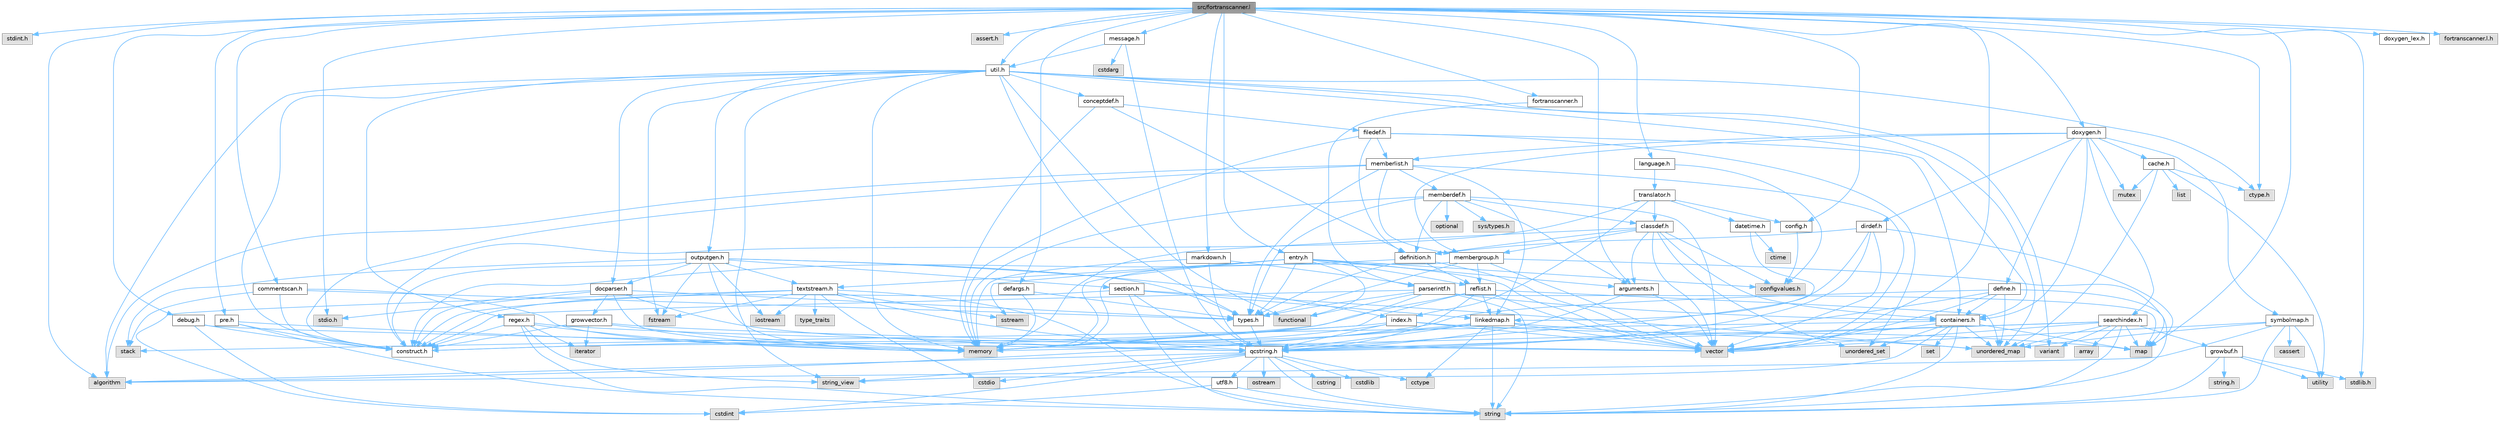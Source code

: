 digraph "src/fortranscanner.l"
{
 // INTERACTIVE_SVG=YES
 // LATEX_PDF_SIZE
  bgcolor="transparent";
  edge [fontname=Helvetica,fontsize=10,labelfontname=Helvetica,labelfontsize=10];
  node [fontname=Helvetica,fontsize=10,shape=box,height=0.2,width=0.4];
  Node1 [id="Node000001",label="src/fortranscanner.l",height=0.2,width=0.4,color="gray40", fillcolor="grey60", style="filled", fontcolor="black",tooltip=" "];
  Node1 -> Node2 [id="edge1_Node000001_Node000002",color="steelblue1",style="solid",tooltip=" "];
  Node2 [id="Node000002",label="stdint.h",height=0.2,width=0.4,color="grey60", fillcolor="#E0E0E0", style="filled",tooltip=" "];
  Node1 -> Node3 [id="edge2_Node000001_Node000003",color="steelblue1",style="solid",tooltip=" "];
  Node3 [id="Node000003",label="map",height=0.2,width=0.4,color="grey60", fillcolor="#E0E0E0", style="filled",tooltip=" "];
  Node1 -> Node4 [id="edge3_Node000001_Node000004",color="steelblue1",style="solid",tooltip=" "];
  Node4 [id="Node000004",label="vector",height=0.2,width=0.4,color="grey60", fillcolor="#E0E0E0", style="filled",tooltip=" "];
  Node1 -> Node5 [id="edge4_Node000001_Node000005",color="steelblue1",style="solid",tooltip=" "];
  Node5 [id="Node000005",label="algorithm",height=0.2,width=0.4,color="grey60", fillcolor="#E0E0E0", style="filled",tooltip=" "];
  Node1 -> Node6 [id="edge5_Node000001_Node000006",color="steelblue1",style="solid",tooltip=" "];
  Node6 [id="Node000006",label="stdio.h",height=0.2,width=0.4,color="grey60", fillcolor="#E0E0E0", style="filled",tooltip=" "];
  Node1 -> Node7 [id="edge6_Node000001_Node000007",color="steelblue1",style="solid",tooltip=" "];
  Node7 [id="Node000007",label="stdlib.h",height=0.2,width=0.4,color="grey60", fillcolor="#E0E0E0", style="filled",tooltip=" "];
  Node1 -> Node8 [id="edge7_Node000001_Node000008",color="steelblue1",style="solid",tooltip=" "];
  Node8 [id="Node000008",label="assert.h",height=0.2,width=0.4,color="grey60", fillcolor="#E0E0E0", style="filled",tooltip=" "];
  Node1 -> Node9 [id="edge8_Node000001_Node000009",color="steelblue1",style="solid",tooltip=" "];
  Node9 [id="Node000009",label="ctype.h",height=0.2,width=0.4,color="grey60", fillcolor="#E0E0E0", style="filled",tooltip=" "];
  Node1 -> Node10 [id="edge9_Node000001_Node000010",color="steelblue1",style="solid",tooltip=" "];
  Node10 [id="Node000010",label="fortranscanner.h",height=0.2,width=0.4,color="grey40", fillcolor="white", style="filled",URL="$d9/d7b/fortranscanner_8h.html",tooltip=" "];
  Node10 -> Node11 [id="edge10_Node000010_Node000011",color="steelblue1",style="solid",tooltip=" "];
  Node11 [id="Node000011",label="parserintf.h",height=0.2,width=0.4,color="grey40", fillcolor="white", style="filled",URL="$da/d55/parserintf_8h.html",tooltip=" "];
  Node11 -> Node12 [id="edge11_Node000011_Node000012",color="steelblue1",style="solid",tooltip=" "];
  Node12 [id="Node000012",label="functional",height=0.2,width=0.4,color="grey60", fillcolor="#E0E0E0", style="filled",tooltip=" "];
  Node11 -> Node13 [id="edge12_Node000011_Node000013",color="steelblue1",style="solid",tooltip=" "];
  Node13 [id="Node000013",label="memory",height=0.2,width=0.4,color="grey60", fillcolor="#E0E0E0", style="filled",tooltip=" "];
  Node11 -> Node3 [id="edge13_Node000011_Node000003",color="steelblue1",style="solid",tooltip=" "];
  Node11 -> Node14 [id="edge14_Node000011_Node000014",color="steelblue1",style="solid",tooltip=" "];
  Node14 [id="Node000014",label="string",height=0.2,width=0.4,color="grey60", fillcolor="#E0E0E0", style="filled",tooltip=" "];
  Node11 -> Node15 [id="edge15_Node000011_Node000015",color="steelblue1",style="solid",tooltip=" "];
  Node15 [id="Node000015",label="types.h",height=0.2,width=0.4,color="grey40", fillcolor="white", style="filled",URL="$d9/d49/types_8h.html",tooltip="This file contains a number of basic enums and types."];
  Node15 -> Node16 [id="edge16_Node000015_Node000016",color="steelblue1",style="solid",tooltip=" "];
  Node16 [id="Node000016",label="qcstring.h",height=0.2,width=0.4,color="grey40", fillcolor="white", style="filled",URL="$d7/d5c/qcstring_8h.html",tooltip=" "];
  Node16 -> Node14 [id="edge17_Node000016_Node000014",color="steelblue1",style="solid",tooltip=" "];
  Node16 -> Node17 [id="edge18_Node000016_Node000017",color="steelblue1",style="solid",tooltip=" "];
  Node17 [id="Node000017",label="string_view",height=0.2,width=0.4,color="grey60", fillcolor="#E0E0E0", style="filled",tooltip=" "];
  Node16 -> Node5 [id="edge19_Node000016_Node000005",color="steelblue1",style="solid",tooltip=" "];
  Node16 -> Node18 [id="edge20_Node000016_Node000018",color="steelblue1",style="solid",tooltip=" "];
  Node18 [id="Node000018",label="cctype",height=0.2,width=0.4,color="grey60", fillcolor="#E0E0E0", style="filled",tooltip=" "];
  Node16 -> Node19 [id="edge21_Node000016_Node000019",color="steelblue1",style="solid",tooltip=" "];
  Node19 [id="Node000019",label="cstring",height=0.2,width=0.4,color="grey60", fillcolor="#E0E0E0", style="filled",tooltip=" "];
  Node16 -> Node20 [id="edge22_Node000016_Node000020",color="steelblue1",style="solid",tooltip=" "];
  Node20 [id="Node000020",label="cstdio",height=0.2,width=0.4,color="grey60", fillcolor="#E0E0E0", style="filled",tooltip=" "];
  Node16 -> Node21 [id="edge23_Node000016_Node000021",color="steelblue1",style="solid",tooltip=" "];
  Node21 [id="Node000021",label="cstdlib",height=0.2,width=0.4,color="grey60", fillcolor="#E0E0E0", style="filled",tooltip=" "];
  Node16 -> Node22 [id="edge24_Node000016_Node000022",color="steelblue1",style="solid",tooltip=" "];
  Node22 [id="Node000022",label="cstdint",height=0.2,width=0.4,color="grey60", fillcolor="#E0E0E0", style="filled",tooltip=" "];
  Node16 -> Node23 [id="edge25_Node000016_Node000023",color="steelblue1",style="solid",tooltip=" "];
  Node23 [id="Node000023",label="ostream",height=0.2,width=0.4,color="grey60", fillcolor="#E0E0E0", style="filled",tooltip=" "];
  Node16 -> Node24 [id="edge26_Node000016_Node000024",color="steelblue1",style="solid",tooltip=" "];
  Node24 [id="Node000024",label="utf8.h",height=0.2,width=0.4,color="grey40", fillcolor="white", style="filled",URL="$db/d7c/utf8_8h.html",tooltip="Various UTF8 related helper functions."];
  Node24 -> Node22 [id="edge27_Node000024_Node000022",color="steelblue1",style="solid",tooltip=" "];
  Node24 -> Node14 [id="edge28_Node000024_Node000014",color="steelblue1",style="solid",tooltip=" "];
  Node11 -> Node25 [id="edge29_Node000011_Node000025",color="steelblue1",style="solid",tooltip=" "];
  Node25 [id="Node000025",label="containers.h",height=0.2,width=0.4,color="grey40", fillcolor="white", style="filled",URL="$d5/d75/containers_8h.html",tooltip=" "];
  Node25 -> Node4 [id="edge30_Node000025_Node000004",color="steelblue1",style="solid",tooltip=" "];
  Node25 -> Node14 [id="edge31_Node000025_Node000014",color="steelblue1",style="solid",tooltip=" "];
  Node25 -> Node17 [id="edge32_Node000025_Node000017",color="steelblue1",style="solid",tooltip=" "];
  Node25 -> Node26 [id="edge33_Node000025_Node000026",color="steelblue1",style="solid",tooltip=" "];
  Node26 [id="Node000026",label="set",height=0.2,width=0.4,color="grey60", fillcolor="#E0E0E0", style="filled",tooltip=" "];
  Node25 -> Node3 [id="edge34_Node000025_Node000003",color="steelblue1",style="solid",tooltip=" "];
  Node25 -> Node27 [id="edge35_Node000025_Node000027",color="steelblue1",style="solid",tooltip=" "];
  Node27 [id="Node000027",label="unordered_set",height=0.2,width=0.4,color="grey60", fillcolor="#E0E0E0", style="filled",tooltip=" "];
  Node25 -> Node28 [id="edge36_Node000025_Node000028",color="steelblue1",style="solid",tooltip=" "];
  Node28 [id="Node000028",label="unordered_map",height=0.2,width=0.4,color="grey60", fillcolor="#E0E0E0", style="filled",tooltip=" "];
  Node25 -> Node29 [id="edge37_Node000025_Node000029",color="steelblue1",style="solid",tooltip=" "];
  Node29 [id="Node000029",label="stack",height=0.2,width=0.4,color="grey60", fillcolor="#E0E0E0", style="filled",tooltip=" "];
  Node11 -> Node30 [id="edge38_Node000011_Node000030",color="steelblue1",style="solid",tooltip=" "];
  Node30 [id="Node000030",label="construct.h",height=0.2,width=0.4,color="grey40", fillcolor="white", style="filled",URL="$d7/dfc/construct_8h.html",tooltip=" "];
  Node1 -> Node31 [id="edge39_Node000001_Node000031",color="steelblue1",style="solid",tooltip=" "];
  Node31 [id="Node000031",label="entry.h",height=0.2,width=0.4,color="grey40", fillcolor="white", style="filled",URL="$d1/dc6/entry_8h.html",tooltip=" "];
  Node31 -> Node4 [id="edge40_Node000031_Node000004",color="steelblue1",style="solid",tooltip=" "];
  Node31 -> Node13 [id="edge41_Node000031_Node000013",color="steelblue1",style="solid",tooltip=" "];
  Node31 -> Node32 [id="edge42_Node000031_Node000032",color="steelblue1",style="solid",tooltip=" "];
  Node32 [id="Node000032",label="sstream",height=0.2,width=0.4,color="grey60", fillcolor="#E0E0E0", style="filled",tooltip=" "];
  Node31 -> Node12 [id="edge43_Node000031_Node000012",color="steelblue1",style="solid",tooltip=" "];
  Node31 -> Node15 [id="edge44_Node000031_Node000015",color="steelblue1",style="solid",tooltip=" "];
  Node31 -> Node33 [id="edge45_Node000031_Node000033",color="steelblue1",style="solid",tooltip=" "];
  Node33 [id="Node000033",label="arguments.h",height=0.2,width=0.4,color="grey40", fillcolor="white", style="filled",URL="$df/d9b/arguments_8h.html",tooltip=" "];
  Node33 -> Node4 [id="edge46_Node000033_Node000004",color="steelblue1",style="solid",tooltip=" "];
  Node33 -> Node16 [id="edge47_Node000033_Node000016",color="steelblue1",style="solid",tooltip=" "];
  Node31 -> Node34 [id="edge48_Node000031_Node000034",color="steelblue1",style="solid",tooltip=" "];
  Node34 [id="Node000034",label="reflist.h",height=0.2,width=0.4,color="grey40", fillcolor="white", style="filled",URL="$d1/d02/reflist_8h.html",tooltip=" "];
  Node34 -> Node4 [id="edge49_Node000034_Node000004",color="steelblue1",style="solid",tooltip=" "];
  Node34 -> Node28 [id="edge50_Node000034_Node000028",color="steelblue1",style="solid",tooltip=" "];
  Node34 -> Node13 [id="edge51_Node000034_Node000013",color="steelblue1",style="solid",tooltip=" "];
  Node34 -> Node16 [id="edge52_Node000034_Node000016",color="steelblue1",style="solid",tooltip=" "];
  Node34 -> Node35 [id="edge53_Node000034_Node000035",color="steelblue1",style="solid",tooltip=" "];
  Node35 [id="Node000035",label="linkedmap.h",height=0.2,width=0.4,color="grey40", fillcolor="white", style="filled",URL="$da/de1/linkedmap_8h.html",tooltip=" "];
  Node35 -> Node28 [id="edge54_Node000035_Node000028",color="steelblue1",style="solid",tooltip=" "];
  Node35 -> Node4 [id="edge55_Node000035_Node000004",color="steelblue1",style="solid",tooltip=" "];
  Node35 -> Node13 [id="edge56_Node000035_Node000013",color="steelblue1",style="solid",tooltip=" "];
  Node35 -> Node14 [id="edge57_Node000035_Node000014",color="steelblue1",style="solid",tooltip=" "];
  Node35 -> Node5 [id="edge58_Node000035_Node000005",color="steelblue1",style="solid",tooltip=" "];
  Node35 -> Node18 [id="edge59_Node000035_Node000018",color="steelblue1",style="solid",tooltip=" "];
  Node35 -> Node16 [id="edge60_Node000035_Node000016",color="steelblue1",style="solid",tooltip=" "];
  Node34 -> Node30 [id="edge61_Node000034_Node000030",color="steelblue1",style="solid",tooltip=" "];
  Node31 -> Node36 [id="edge62_Node000031_Node000036",color="steelblue1",style="solid",tooltip=" "];
  Node36 [id="Node000036",label="textstream.h",height=0.2,width=0.4,color="grey40", fillcolor="white", style="filled",URL="$d4/d7d/textstream_8h.html",tooltip=" "];
  Node36 -> Node14 [id="edge63_Node000036_Node000014",color="steelblue1",style="solid",tooltip=" "];
  Node36 -> Node37 [id="edge64_Node000036_Node000037",color="steelblue1",style="solid",tooltip=" "];
  Node37 [id="Node000037",label="iostream",height=0.2,width=0.4,color="grey60", fillcolor="#E0E0E0", style="filled",tooltip=" "];
  Node36 -> Node32 [id="edge65_Node000036_Node000032",color="steelblue1",style="solid",tooltip=" "];
  Node36 -> Node22 [id="edge66_Node000036_Node000022",color="steelblue1",style="solid",tooltip=" "];
  Node36 -> Node20 [id="edge67_Node000036_Node000020",color="steelblue1",style="solid",tooltip=" "];
  Node36 -> Node38 [id="edge68_Node000036_Node000038",color="steelblue1",style="solid",tooltip=" "];
  Node38 [id="Node000038",label="fstream",height=0.2,width=0.4,color="grey60", fillcolor="#E0E0E0", style="filled",tooltip=" "];
  Node36 -> Node39 [id="edge69_Node000036_Node000039",color="steelblue1",style="solid",tooltip=" "];
  Node39 [id="Node000039",label="type_traits",height=0.2,width=0.4,color="grey60", fillcolor="#E0E0E0", style="filled",tooltip=" "];
  Node36 -> Node16 [id="edge70_Node000036_Node000016",color="steelblue1",style="solid",tooltip=" "];
  Node36 -> Node30 [id="edge71_Node000036_Node000030",color="steelblue1",style="solid",tooltip=" "];
  Node31 -> Node40 [id="edge72_Node000031_Node000040",color="steelblue1",style="solid",tooltip=" "];
  Node40 [id="Node000040",label="configvalues.h",height=0.2,width=0.4,color="grey60", fillcolor="#E0E0E0", style="filled",tooltip=" "];
  Node1 -> Node41 [id="edge73_Node000001_Node000041",color="steelblue1",style="solid",tooltip=" "];
  Node41 [id="Node000041",label="message.h",height=0.2,width=0.4,color="grey40", fillcolor="white", style="filled",URL="$d2/d0d/message_8h.html",tooltip=" "];
  Node41 -> Node42 [id="edge74_Node000041_Node000042",color="steelblue1",style="solid",tooltip=" "];
  Node42 [id="Node000042",label="cstdarg",height=0.2,width=0.4,color="grey60", fillcolor="#E0E0E0", style="filled",tooltip=" "];
  Node41 -> Node16 [id="edge75_Node000041_Node000016",color="steelblue1",style="solid",tooltip=" "];
  Node41 -> Node43 [id="edge76_Node000041_Node000043",color="steelblue1",style="solid",tooltip=" "];
  Node43 [id="Node000043",label="util.h",height=0.2,width=0.4,color="grey40", fillcolor="white", style="filled",URL="$d8/d3c/util_8h.html",tooltip="A bunch of utility functions."];
  Node43 -> Node13 [id="edge77_Node000043_Node000013",color="steelblue1",style="solid",tooltip=" "];
  Node43 -> Node28 [id="edge78_Node000043_Node000028",color="steelblue1",style="solid",tooltip=" "];
  Node43 -> Node5 [id="edge79_Node000043_Node000005",color="steelblue1",style="solid",tooltip=" "];
  Node43 -> Node12 [id="edge80_Node000043_Node000012",color="steelblue1",style="solid",tooltip=" "];
  Node43 -> Node38 [id="edge81_Node000043_Node000038",color="steelblue1",style="solid",tooltip=" "];
  Node43 -> Node44 [id="edge82_Node000043_Node000044",color="steelblue1",style="solid",tooltip=" "];
  Node44 [id="Node000044",label="variant",height=0.2,width=0.4,color="grey60", fillcolor="#E0E0E0", style="filled",tooltip=" "];
  Node43 -> Node17 [id="edge83_Node000043_Node000017",color="steelblue1",style="solid",tooltip=" "];
  Node43 -> Node9 [id="edge84_Node000043_Node000009",color="steelblue1",style="solid",tooltip=" "];
  Node43 -> Node15 [id="edge85_Node000043_Node000015",color="steelblue1",style="solid",tooltip=" "];
  Node43 -> Node45 [id="edge86_Node000043_Node000045",color="steelblue1",style="solid",tooltip=" "];
  Node45 [id="Node000045",label="docparser.h",height=0.2,width=0.4,color="grey40", fillcolor="white", style="filled",URL="$de/d9c/docparser_8h.html",tooltip=" "];
  Node45 -> Node6 [id="edge87_Node000045_Node000006",color="steelblue1",style="solid",tooltip=" "];
  Node45 -> Node13 [id="edge88_Node000045_Node000013",color="steelblue1",style="solid",tooltip=" "];
  Node45 -> Node16 [id="edge89_Node000045_Node000016",color="steelblue1",style="solid",tooltip=" "];
  Node45 -> Node46 [id="edge90_Node000045_Node000046",color="steelblue1",style="solid",tooltip=" "];
  Node46 [id="Node000046",label="growvector.h",height=0.2,width=0.4,color="grey40", fillcolor="white", style="filled",URL="$d7/d50/growvector_8h.html",tooltip=" "];
  Node46 -> Node4 [id="edge91_Node000046_Node000004",color="steelblue1",style="solid",tooltip=" "];
  Node46 -> Node13 [id="edge92_Node000046_Node000013",color="steelblue1",style="solid",tooltip=" "];
  Node46 -> Node47 [id="edge93_Node000046_Node000047",color="steelblue1",style="solid",tooltip=" "];
  Node47 [id="Node000047",label="iterator",height=0.2,width=0.4,color="grey60", fillcolor="#E0E0E0", style="filled",tooltip=" "];
  Node46 -> Node30 [id="edge94_Node000046_Node000030",color="steelblue1",style="solid",tooltip=" "];
  Node45 -> Node30 [id="edge95_Node000045_Node000030",color="steelblue1",style="solid",tooltip=" "];
  Node45 -> Node15 [id="edge96_Node000045_Node000015",color="steelblue1",style="solid",tooltip=" "];
  Node43 -> Node25 [id="edge97_Node000043_Node000025",color="steelblue1",style="solid",tooltip=" "];
  Node43 -> Node48 [id="edge98_Node000043_Node000048",color="steelblue1",style="solid",tooltip=" "];
  Node48 [id="Node000048",label="outputgen.h",height=0.2,width=0.4,color="grey40", fillcolor="white", style="filled",URL="$df/d06/outputgen_8h.html",tooltip=" "];
  Node48 -> Node13 [id="edge99_Node000048_Node000013",color="steelblue1",style="solid",tooltip=" "];
  Node48 -> Node29 [id="edge100_Node000048_Node000029",color="steelblue1",style="solid",tooltip=" "];
  Node48 -> Node37 [id="edge101_Node000048_Node000037",color="steelblue1",style="solid",tooltip=" "];
  Node48 -> Node38 [id="edge102_Node000048_Node000038",color="steelblue1",style="solid",tooltip=" "];
  Node48 -> Node15 [id="edge103_Node000048_Node000015",color="steelblue1",style="solid",tooltip=" "];
  Node48 -> Node49 [id="edge104_Node000048_Node000049",color="steelblue1",style="solid",tooltip=" "];
  Node49 [id="Node000049",label="index.h",height=0.2,width=0.4,color="grey40", fillcolor="white", style="filled",URL="$d1/db5/index_8h.html",tooltip=" "];
  Node49 -> Node13 [id="edge105_Node000049_Node000013",color="steelblue1",style="solid",tooltip=" "];
  Node49 -> Node4 [id="edge106_Node000049_Node000004",color="steelblue1",style="solid",tooltip=" "];
  Node49 -> Node3 [id="edge107_Node000049_Node000003",color="steelblue1",style="solid",tooltip=" "];
  Node49 -> Node16 [id="edge108_Node000049_Node000016",color="steelblue1",style="solid",tooltip=" "];
  Node49 -> Node30 [id="edge109_Node000049_Node000030",color="steelblue1",style="solid",tooltip=" "];
  Node48 -> Node50 [id="edge110_Node000048_Node000050",color="steelblue1",style="solid",tooltip=" "];
  Node50 [id="Node000050",label="section.h",height=0.2,width=0.4,color="grey40", fillcolor="white", style="filled",URL="$d1/d2a/section_8h.html",tooltip=" "];
  Node50 -> Node14 [id="edge111_Node000050_Node000014",color="steelblue1",style="solid",tooltip=" "];
  Node50 -> Node28 [id="edge112_Node000050_Node000028",color="steelblue1",style="solid",tooltip=" "];
  Node50 -> Node16 [id="edge113_Node000050_Node000016",color="steelblue1",style="solid",tooltip=" "];
  Node50 -> Node35 [id="edge114_Node000050_Node000035",color="steelblue1",style="solid",tooltip=" "];
  Node50 -> Node30 [id="edge115_Node000050_Node000030",color="steelblue1",style="solid",tooltip=" "];
  Node48 -> Node36 [id="edge116_Node000048_Node000036",color="steelblue1",style="solid",tooltip=" "];
  Node48 -> Node45 [id="edge117_Node000048_Node000045",color="steelblue1",style="solid",tooltip=" "];
  Node48 -> Node30 [id="edge118_Node000048_Node000030",color="steelblue1",style="solid",tooltip=" "];
  Node43 -> Node51 [id="edge119_Node000043_Node000051",color="steelblue1",style="solid",tooltip=" "];
  Node51 [id="Node000051",label="regex.h",height=0.2,width=0.4,color="grey40", fillcolor="white", style="filled",URL="$d1/d21/regex_8h.html",tooltip=" "];
  Node51 -> Node13 [id="edge120_Node000051_Node000013",color="steelblue1",style="solid",tooltip=" "];
  Node51 -> Node14 [id="edge121_Node000051_Node000014",color="steelblue1",style="solid",tooltip=" "];
  Node51 -> Node17 [id="edge122_Node000051_Node000017",color="steelblue1",style="solid",tooltip=" "];
  Node51 -> Node4 [id="edge123_Node000051_Node000004",color="steelblue1",style="solid",tooltip=" "];
  Node51 -> Node47 [id="edge124_Node000051_Node000047",color="steelblue1",style="solid",tooltip=" "];
  Node51 -> Node30 [id="edge125_Node000051_Node000030",color="steelblue1",style="solid",tooltip=" "];
  Node43 -> Node52 [id="edge126_Node000043_Node000052",color="steelblue1",style="solid",tooltip=" "];
  Node52 [id="Node000052",label="conceptdef.h",height=0.2,width=0.4,color="grey40", fillcolor="white", style="filled",URL="$da/df1/conceptdef_8h.html",tooltip=" "];
  Node52 -> Node13 [id="edge127_Node000052_Node000013",color="steelblue1",style="solid",tooltip=" "];
  Node52 -> Node53 [id="edge128_Node000052_Node000053",color="steelblue1",style="solid",tooltip=" "];
  Node53 [id="Node000053",label="definition.h",height=0.2,width=0.4,color="grey40", fillcolor="white", style="filled",URL="$df/da1/definition_8h.html",tooltip=" "];
  Node53 -> Node4 [id="edge129_Node000053_Node000004",color="steelblue1",style="solid",tooltip=" "];
  Node53 -> Node15 [id="edge130_Node000053_Node000015",color="steelblue1",style="solid",tooltip=" "];
  Node53 -> Node34 [id="edge131_Node000053_Node000034",color="steelblue1",style="solid",tooltip=" "];
  Node53 -> Node30 [id="edge132_Node000053_Node000030",color="steelblue1",style="solid",tooltip=" "];
  Node52 -> Node54 [id="edge133_Node000052_Node000054",color="steelblue1",style="solid",tooltip=" "];
  Node54 [id="Node000054",label="filedef.h",height=0.2,width=0.4,color="grey40", fillcolor="white", style="filled",URL="$d4/d3a/filedef_8h.html",tooltip=" "];
  Node54 -> Node13 [id="edge134_Node000054_Node000013",color="steelblue1",style="solid",tooltip=" "];
  Node54 -> Node27 [id="edge135_Node000054_Node000027",color="steelblue1",style="solid",tooltip=" "];
  Node54 -> Node53 [id="edge136_Node000054_Node000053",color="steelblue1",style="solid",tooltip=" "];
  Node54 -> Node55 [id="edge137_Node000054_Node000055",color="steelblue1",style="solid",tooltip=" "];
  Node55 [id="Node000055",label="memberlist.h",height=0.2,width=0.4,color="grey40", fillcolor="white", style="filled",URL="$dd/d78/memberlist_8h.html",tooltip=" "];
  Node55 -> Node4 [id="edge138_Node000055_Node000004",color="steelblue1",style="solid",tooltip=" "];
  Node55 -> Node5 [id="edge139_Node000055_Node000005",color="steelblue1",style="solid",tooltip=" "];
  Node55 -> Node56 [id="edge140_Node000055_Node000056",color="steelblue1",style="solid",tooltip=" "];
  Node56 [id="Node000056",label="memberdef.h",height=0.2,width=0.4,color="grey40", fillcolor="white", style="filled",URL="$d4/d46/memberdef_8h.html",tooltip=" "];
  Node56 -> Node4 [id="edge141_Node000056_Node000004",color="steelblue1",style="solid",tooltip=" "];
  Node56 -> Node13 [id="edge142_Node000056_Node000013",color="steelblue1",style="solid",tooltip=" "];
  Node56 -> Node57 [id="edge143_Node000056_Node000057",color="steelblue1",style="solid",tooltip=" "];
  Node57 [id="Node000057",label="optional",height=0.2,width=0.4,color="grey60", fillcolor="#E0E0E0", style="filled",tooltip=" "];
  Node56 -> Node58 [id="edge144_Node000056_Node000058",color="steelblue1",style="solid",tooltip=" "];
  Node58 [id="Node000058",label="sys/types.h",height=0.2,width=0.4,color="grey60", fillcolor="#E0E0E0", style="filled",tooltip=" "];
  Node56 -> Node15 [id="edge145_Node000056_Node000015",color="steelblue1",style="solid",tooltip=" "];
  Node56 -> Node53 [id="edge146_Node000056_Node000053",color="steelblue1",style="solid",tooltip=" "];
  Node56 -> Node33 [id="edge147_Node000056_Node000033",color="steelblue1",style="solid",tooltip=" "];
  Node56 -> Node59 [id="edge148_Node000056_Node000059",color="steelblue1",style="solid",tooltip=" "];
  Node59 [id="Node000059",label="classdef.h",height=0.2,width=0.4,color="grey40", fillcolor="white", style="filled",URL="$d1/da6/classdef_8h.html",tooltip=" "];
  Node59 -> Node13 [id="edge149_Node000059_Node000013",color="steelblue1",style="solid",tooltip=" "];
  Node59 -> Node4 [id="edge150_Node000059_Node000004",color="steelblue1",style="solid",tooltip=" "];
  Node59 -> Node27 [id="edge151_Node000059_Node000027",color="steelblue1",style="solid",tooltip=" "];
  Node59 -> Node25 [id="edge152_Node000059_Node000025",color="steelblue1",style="solid",tooltip=" "];
  Node59 -> Node53 [id="edge153_Node000059_Node000053",color="steelblue1",style="solid",tooltip=" "];
  Node59 -> Node33 [id="edge154_Node000059_Node000033",color="steelblue1",style="solid",tooltip=" "];
  Node59 -> Node60 [id="edge155_Node000059_Node000060",color="steelblue1",style="solid",tooltip=" "];
  Node60 [id="Node000060",label="membergroup.h",height=0.2,width=0.4,color="grey40", fillcolor="white", style="filled",URL="$d9/d11/membergroup_8h.html",tooltip=" "];
  Node60 -> Node4 [id="edge156_Node000060_Node000004",color="steelblue1",style="solid",tooltip=" "];
  Node60 -> Node3 [id="edge157_Node000060_Node000003",color="steelblue1",style="solid",tooltip=" "];
  Node60 -> Node13 [id="edge158_Node000060_Node000013",color="steelblue1",style="solid",tooltip=" "];
  Node60 -> Node15 [id="edge159_Node000060_Node000015",color="steelblue1",style="solid",tooltip=" "];
  Node60 -> Node34 [id="edge160_Node000060_Node000034",color="steelblue1",style="solid",tooltip=" "];
  Node59 -> Node40 [id="edge161_Node000059_Node000040",color="steelblue1",style="solid",tooltip=" "];
  Node55 -> Node35 [id="edge162_Node000055_Node000035",color="steelblue1",style="solid",tooltip=" "];
  Node55 -> Node15 [id="edge163_Node000055_Node000015",color="steelblue1",style="solid",tooltip=" "];
  Node55 -> Node60 [id="edge164_Node000055_Node000060",color="steelblue1",style="solid",tooltip=" "];
  Node55 -> Node30 [id="edge165_Node000055_Node000030",color="steelblue1",style="solid",tooltip=" "];
  Node54 -> Node25 [id="edge166_Node000054_Node000025",color="steelblue1",style="solid",tooltip=" "];
  Node43 -> Node30 [id="edge167_Node000043_Node000030",color="steelblue1",style="solid",tooltip=" "];
  Node1 -> Node61 [id="edge168_Node000001_Node000061",color="steelblue1",style="solid",tooltip=" "];
  Node61 [id="Node000061",label="config.h",height=0.2,width=0.4,color="grey40", fillcolor="white", style="filled",URL="$db/d16/config_8h.html",tooltip=" "];
  Node61 -> Node40 [id="edge169_Node000061_Node000040",color="steelblue1",style="solid",tooltip=" "];
  Node1 -> Node62 [id="edge170_Node000001_Node000062",color="steelblue1",style="solid",tooltip=" "];
  Node62 [id="Node000062",label="doxygen.h",height=0.2,width=0.4,color="grey40", fillcolor="white", style="filled",URL="$d1/da1/doxygen_8h.html",tooltip=" "];
  Node62 -> Node63 [id="edge171_Node000062_Node000063",color="steelblue1",style="solid",tooltip=" "];
  Node63 [id="Node000063",label="mutex",height=0.2,width=0.4,color="grey60", fillcolor="#E0E0E0", style="filled",tooltip=" "];
  Node62 -> Node25 [id="edge172_Node000062_Node000025",color="steelblue1",style="solid",tooltip=" "];
  Node62 -> Node60 [id="edge173_Node000062_Node000060",color="steelblue1",style="solid",tooltip=" "];
  Node62 -> Node64 [id="edge174_Node000062_Node000064",color="steelblue1",style="solid",tooltip=" "];
  Node64 [id="Node000064",label="dirdef.h",height=0.2,width=0.4,color="grey40", fillcolor="white", style="filled",URL="$d6/d15/dirdef_8h.html",tooltip=" "];
  Node64 -> Node4 [id="edge175_Node000064_Node000004",color="steelblue1",style="solid",tooltip=" "];
  Node64 -> Node3 [id="edge176_Node000064_Node000003",color="steelblue1",style="solid",tooltip=" "];
  Node64 -> Node16 [id="edge177_Node000064_Node000016",color="steelblue1",style="solid",tooltip=" "];
  Node64 -> Node35 [id="edge178_Node000064_Node000035",color="steelblue1",style="solid",tooltip=" "];
  Node64 -> Node53 [id="edge179_Node000064_Node000053",color="steelblue1",style="solid",tooltip=" "];
  Node62 -> Node55 [id="edge180_Node000062_Node000055",color="steelblue1",style="solid",tooltip=" "];
  Node62 -> Node65 [id="edge181_Node000062_Node000065",color="steelblue1",style="solid",tooltip=" "];
  Node65 [id="Node000065",label="define.h",height=0.2,width=0.4,color="grey40", fillcolor="white", style="filled",URL="$df/d67/define_8h.html",tooltip=" "];
  Node65 -> Node4 [id="edge182_Node000065_Node000004",color="steelblue1",style="solid",tooltip=" "];
  Node65 -> Node13 [id="edge183_Node000065_Node000013",color="steelblue1",style="solid",tooltip=" "];
  Node65 -> Node14 [id="edge184_Node000065_Node000014",color="steelblue1",style="solid",tooltip=" "];
  Node65 -> Node28 [id="edge185_Node000065_Node000028",color="steelblue1",style="solid",tooltip=" "];
  Node65 -> Node16 [id="edge186_Node000065_Node000016",color="steelblue1",style="solid",tooltip=" "];
  Node65 -> Node25 [id="edge187_Node000065_Node000025",color="steelblue1",style="solid",tooltip=" "];
  Node62 -> Node66 [id="edge188_Node000062_Node000066",color="steelblue1",style="solid",tooltip=" "];
  Node66 [id="Node000066",label="cache.h",height=0.2,width=0.4,color="grey40", fillcolor="white", style="filled",URL="$d3/d26/cache_8h.html",tooltip=" "];
  Node66 -> Node67 [id="edge189_Node000066_Node000067",color="steelblue1",style="solid",tooltip=" "];
  Node67 [id="Node000067",label="list",height=0.2,width=0.4,color="grey60", fillcolor="#E0E0E0", style="filled",tooltip=" "];
  Node66 -> Node28 [id="edge190_Node000066_Node000028",color="steelblue1",style="solid",tooltip=" "];
  Node66 -> Node63 [id="edge191_Node000066_Node000063",color="steelblue1",style="solid",tooltip=" "];
  Node66 -> Node68 [id="edge192_Node000066_Node000068",color="steelblue1",style="solid",tooltip=" "];
  Node68 [id="Node000068",label="utility",height=0.2,width=0.4,color="grey60", fillcolor="#E0E0E0", style="filled",tooltip=" "];
  Node66 -> Node9 [id="edge193_Node000066_Node000009",color="steelblue1",style="solid",tooltip=" "];
  Node62 -> Node69 [id="edge194_Node000062_Node000069",color="steelblue1",style="solid",tooltip=" "];
  Node69 [id="Node000069",label="symbolmap.h",height=0.2,width=0.4,color="grey40", fillcolor="white", style="filled",URL="$d7/ddd/symbolmap_8h.html",tooltip=" "];
  Node69 -> Node5 [id="edge195_Node000069_Node000005",color="steelblue1",style="solid",tooltip=" "];
  Node69 -> Node28 [id="edge196_Node000069_Node000028",color="steelblue1",style="solid",tooltip=" "];
  Node69 -> Node4 [id="edge197_Node000069_Node000004",color="steelblue1",style="solid",tooltip=" "];
  Node69 -> Node14 [id="edge198_Node000069_Node000014",color="steelblue1",style="solid",tooltip=" "];
  Node69 -> Node68 [id="edge199_Node000069_Node000068",color="steelblue1",style="solid",tooltip=" "];
  Node69 -> Node70 [id="edge200_Node000069_Node000070",color="steelblue1",style="solid",tooltip=" "];
  Node70 [id="Node000070",label="cassert",height=0.2,width=0.4,color="grey60", fillcolor="#E0E0E0", style="filled",tooltip=" "];
  Node62 -> Node71 [id="edge201_Node000062_Node000071",color="steelblue1",style="solid",tooltip=" "];
  Node71 [id="Node000071",label="searchindex.h",height=0.2,width=0.4,color="grey40", fillcolor="white", style="filled",URL="$de/d07/searchindex_8h.html",tooltip="Web server based search engine."];
  Node71 -> Node13 [id="edge202_Node000071_Node000013",color="steelblue1",style="solid",tooltip=" "];
  Node71 -> Node4 [id="edge203_Node000071_Node000004",color="steelblue1",style="solid",tooltip=" "];
  Node71 -> Node3 [id="edge204_Node000071_Node000003",color="steelblue1",style="solid",tooltip=" "];
  Node71 -> Node28 [id="edge205_Node000071_Node000028",color="steelblue1",style="solid",tooltip=" "];
  Node71 -> Node14 [id="edge206_Node000071_Node000014",color="steelblue1",style="solid",tooltip=" "];
  Node71 -> Node72 [id="edge207_Node000071_Node000072",color="steelblue1",style="solid",tooltip=" "];
  Node72 [id="Node000072",label="array",height=0.2,width=0.4,color="grey60", fillcolor="#E0E0E0", style="filled",tooltip=" "];
  Node71 -> Node44 [id="edge208_Node000071_Node000044",color="steelblue1",style="solid",tooltip=" "];
  Node71 -> Node16 [id="edge209_Node000071_Node000016",color="steelblue1",style="solid",tooltip=" "];
  Node71 -> Node73 [id="edge210_Node000071_Node000073",color="steelblue1",style="solid",tooltip=" "];
  Node73 [id="Node000073",label="growbuf.h",height=0.2,width=0.4,color="grey40", fillcolor="white", style="filled",URL="$dd/d72/growbuf_8h.html",tooltip=" "];
  Node73 -> Node68 [id="edge211_Node000073_Node000068",color="steelblue1",style="solid",tooltip=" "];
  Node73 -> Node7 [id="edge212_Node000073_Node000007",color="steelblue1",style="solid",tooltip=" "];
  Node73 -> Node74 [id="edge213_Node000073_Node000074",color="steelblue1",style="solid",tooltip=" "];
  Node74 [id="Node000074",label="string.h",height=0.2,width=0.4,color="grey60", fillcolor="#E0E0E0", style="filled",tooltip=" "];
  Node73 -> Node14 [id="edge214_Node000073_Node000014",color="steelblue1",style="solid",tooltip=" "];
  Node1 -> Node43 [id="edge215_Node000001_Node000043",color="steelblue1",style="solid",tooltip=" "];
  Node1 -> Node75 [id="edge216_Node000001_Node000075",color="steelblue1",style="solid",tooltip=" "];
  Node75 [id="Node000075",label="defargs.h",height=0.2,width=0.4,color="grey40", fillcolor="white", style="filled",URL="$d8/d65/defargs_8h.html",tooltip=" "];
  Node75 -> Node15 [id="edge217_Node000075_Node000015",color="steelblue1",style="solid",tooltip=" "];
  Node75 -> Node13 [id="edge218_Node000075_Node000013",color="steelblue1",style="solid",tooltip=" "];
  Node1 -> Node76 [id="edge219_Node000001_Node000076",color="steelblue1",style="solid",tooltip=" "];
  Node76 [id="Node000076",label="language.h",height=0.2,width=0.4,color="grey40", fillcolor="white", style="filled",URL="$d8/dce/language_8h.html",tooltip=" "];
  Node76 -> Node77 [id="edge220_Node000076_Node000077",color="steelblue1",style="solid",tooltip=" "];
  Node77 [id="Node000077",label="translator.h",height=0.2,width=0.4,color="grey40", fillcolor="white", style="filled",URL="$d9/df1/translator_8h.html",tooltip=" "];
  Node77 -> Node59 [id="edge221_Node000077_Node000059",color="steelblue1",style="solid",tooltip=" "];
  Node77 -> Node61 [id="edge222_Node000077_Node000061",color="steelblue1",style="solid",tooltip=" "];
  Node77 -> Node78 [id="edge223_Node000077_Node000078",color="steelblue1",style="solid",tooltip=" "];
  Node78 [id="Node000078",label="datetime.h",height=0.2,width=0.4,color="grey40", fillcolor="white", style="filled",URL="$de/d1b/datetime_8h.html",tooltip=" "];
  Node78 -> Node79 [id="edge224_Node000078_Node000079",color="steelblue1",style="solid",tooltip=" "];
  Node79 [id="Node000079",label="ctime",height=0.2,width=0.4,color="grey60", fillcolor="#E0E0E0", style="filled",tooltip=" "];
  Node78 -> Node16 [id="edge225_Node000078_Node000016",color="steelblue1",style="solid",tooltip=" "];
  Node77 -> Node49 [id="edge226_Node000077_Node000049",color="steelblue1",style="solid",tooltip=" "];
  Node77 -> Node30 [id="edge227_Node000077_Node000030",color="steelblue1",style="solid",tooltip=" "];
  Node76 -> Node40 [id="edge228_Node000076_Node000040",color="steelblue1",style="solid",tooltip=" "];
  Node1 -> Node80 [id="edge229_Node000001_Node000080",color="steelblue1",style="solid",tooltip=" "];
  Node80 [id="Node000080",label="commentscan.h",height=0.2,width=0.4,color="grey40", fillcolor="white", style="filled",URL="$db/d0d/commentscan_8h.html",tooltip="Interface for the comment block scanner."];
  Node80 -> Node13 [id="edge230_Node000080_Node000013",color="steelblue1",style="solid",tooltip=" "];
  Node80 -> Node29 [id="edge231_Node000080_Node000029",color="steelblue1",style="solid",tooltip=" "];
  Node80 -> Node15 [id="edge232_Node000080_Node000015",color="steelblue1",style="solid",tooltip=" "];
  Node80 -> Node30 [id="edge233_Node000080_Node000030",color="steelblue1",style="solid",tooltip=" "];
  Node1 -> Node81 [id="edge234_Node000001_Node000081",color="steelblue1",style="solid",tooltip=" "];
  Node81 [id="Node000081",label="pre.h",height=0.2,width=0.4,color="grey40", fillcolor="white", style="filled",URL="$d3/dbd/pre_8h.html",tooltip=" "];
  Node81 -> Node13 [id="edge235_Node000081_Node000013",color="steelblue1",style="solid",tooltip=" "];
  Node81 -> Node14 [id="edge236_Node000081_Node000014",color="steelblue1",style="solid",tooltip=" "];
  Node81 -> Node30 [id="edge237_Node000081_Node000030",color="steelblue1",style="solid",tooltip=" "];
  Node1 -> Node33 [id="edge238_Node000001_Node000033",color="steelblue1",style="solid",tooltip=" "];
  Node1 -> Node82 [id="edge239_Node000001_Node000082",color="steelblue1",style="solid",tooltip=" "];
  Node82 [id="Node000082",label="debug.h",height=0.2,width=0.4,color="grey40", fillcolor="white", style="filled",URL="$db/d16/debug_8h.html",tooltip=" "];
  Node82 -> Node22 [id="edge240_Node000082_Node000022",color="steelblue1",style="solid",tooltip=" "];
  Node82 -> Node16 [id="edge241_Node000082_Node000016",color="steelblue1",style="solid",tooltip=" "];
  Node82 -> Node30 [id="edge242_Node000082_Node000030",color="steelblue1",style="solid",tooltip=" "];
  Node1 -> Node83 [id="edge243_Node000001_Node000083",color="steelblue1",style="solid",tooltip=" "];
  Node83 [id="Node000083",label="markdown.h",height=0.2,width=0.4,color="grey40", fillcolor="white", style="filled",URL="$d2/d0c/markdown_8h.html",tooltip=" "];
  Node83 -> Node13 [id="edge244_Node000083_Node000013",color="steelblue1",style="solid",tooltip=" "];
  Node83 -> Node16 [id="edge245_Node000083_Node000016",color="steelblue1",style="solid",tooltip=" "];
  Node83 -> Node11 [id="edge246_Node000083_Node000011",color="steelblue1",style="solid",tooltip=" "];
  Node1 -> Node84 [id="edge247_Node000001_Node000084",color="steelblue1",style="solid",tooltip=" "];
  Node84 [id="Node000084",label="doxygen_lex.h",height=0.2,width=0.4,color="grey40", fillcolor="white", style="filled",URL="$d6/da5/doxygen__lex_8h.html",tooltip=" "];
  Node1 -> Node85 [id="edge248_Node000001_Node000085",color="steelblue1",style="solid",tooltip=" "];
  Node85 [id="Node000085",label="fortranscanner.l.h",height=0.2,width=0.4,color="grey60", fillcolor="#E0E0E0", style="filled",tooltip=" "];
}

